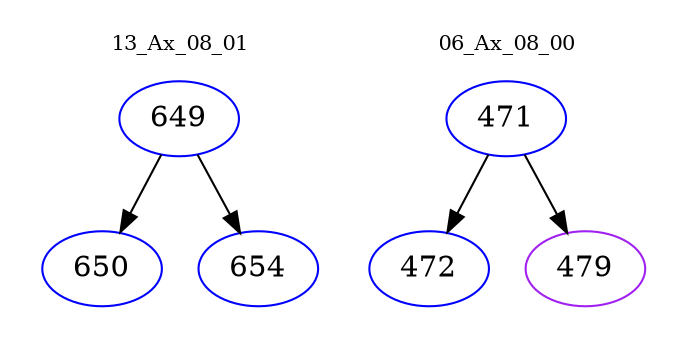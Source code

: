 digraph{
subgraph cluster_0 {
color = white
label = "13_Ax_08_01";
fontsize=10;
T0_649 [label="649", color="blue"]
T0_649 -> T0_650 [color="black"]
T0_650 [label="650", color="blue"]
T0_649 -> T0_654 [color="black"]
T0_654 [label="654", color="blue"]
}
subgraph cluster_1 {
color = white
label = "06_Ax_08_00";
fontsize=10;
T1_471 [label="471", color="blue"]
T1_471 -> T1_472 [color="black"]
T1_472 [label="472", color="blue"]
T1_471 -> T1_479 [color="black"]
T1_479 [label="479", color="purple"]
}
}
